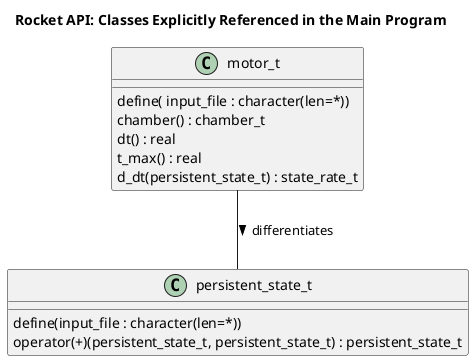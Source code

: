 @startuml
Title Rocket API: Classes Explicitly Referenced in the Main Program
class motor_t {
  define( input_file : character(len=*))
  chamber() : chamber_t
  dt() : real
  t_max() : real
  d_dt(persistent_state_t) : state_rate_t
}

motor_t -down- persistent_state_t  : differentiates >

class persistent_state_t {
  define(input_file : character(len=*))
  operator(+)(persistent_state_t, persistent_state_t) : persistent_state_t
}
@enduml
